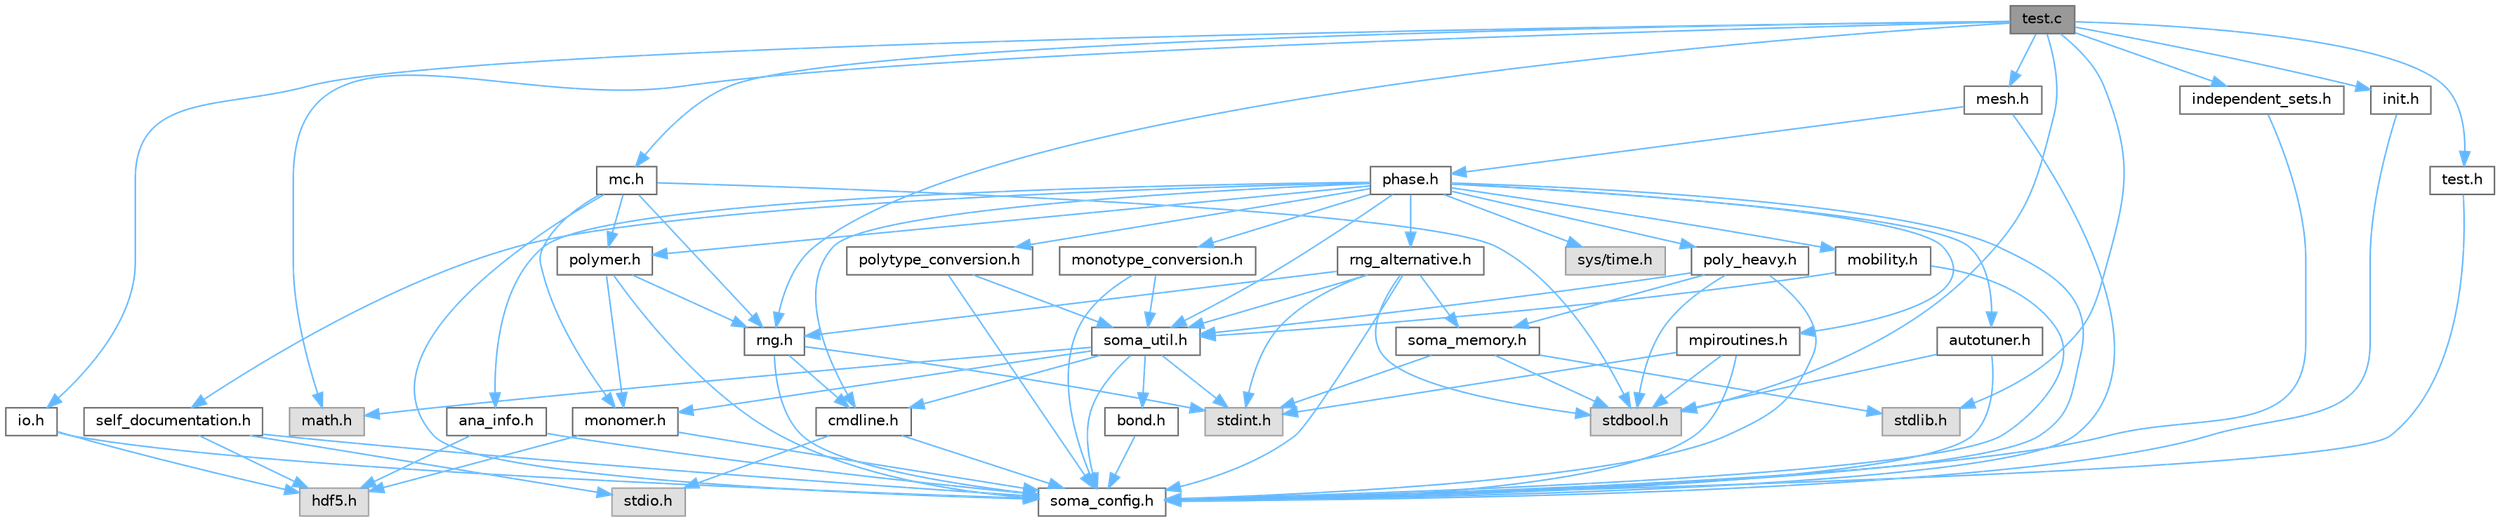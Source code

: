 digraph "test.c"
{
 // LATEX_PDF_SIZE
  bgcolor="transparent";
  edge [fontname=Helvetica,fontsize=10,labelfontname=Helvetica,labelfontsize=10];
  node [fontname=Helvetica,fontsize=10,shape=box,height=0.2,width=0.4];
  Node1 [label="test.c",height=0.2,width=0.4,color="gray40", fillcolor="grey60", style="filled", fontcolor="black",tooltip="Implementation of test.h."];
  Node1 -> Node2 [color="steelblue1",style="solid"];
  Node2 [label="test.h",height=0.2,width=0.4,color="grey40", fillcolor="white", style="filled",URL="$test_8h.html",tooltip="Source for various function to check the consistency of the simulation."];
  Node2 -> Node3 [color="steelblue1",style="solid"];
  Node3 [label="soma_config.h",height=0.2,width=0.4,color="grey40", fillcolor="white", style="filled",URL="$soma__config_8h.html",tooltip="configuration variables for SOMA File is configured by CMAKE."];
  Node1 -> Node4 [color="steelblue1",style="solid"];
  Node4 [label="stdlib.h",height=0.2,width=0.4,color="grey60", fillcolor="#E0E0E0", style="filled",tooltip=" "];
  Node1 -> Node5 [color="steelblue1",style="solid"];
  Node5 [label="stdbool.h",height=0.2,width=0.4,color="grey60", fillcolor="#E0E0E0", style="filled",tooltip=" "];
  Node1 -> Node6 [color="steelblue1",style="solid"];
  Node6 [label="math.h",height=0.2,width=0.4,color="grey60", fillcolor="#E0E0E0", style="filled",tooltip=" "];
  Node1 -> Node7 [color="steelblue1",style="solid"];
  Node7 [label="rng.h",height=0.2,width=0.4,color="grey40", fillcolor="white", style="filled",URL="$rng_8h.html",tooltip="Definition of pseudo random number generation wrappers for soma."];
  Node7 -> Node3 [color="steelblue1",style="solid"];
  Node7 -> Node8 [color="steelblue1",style="solid"];
  Node8 [label="stdint.h",height=0.2,width=0.4,color="grey60", fillcolor="#E0E0E0", style="filled",tooltip=" "];
  Node7 -> Node9 [color="steelblue1",style="solid"];
  Node9 [label="cmdline.h",height=0.2,width=0.4,color="grey40", fillcolor="white", style="filled",URL="$cmdline_8h.html",tooltip="The header file for the command line option parser generated by GNU Gengetopt version 2...."];
  Node9 -> Node3 [color="steelblue1",style="solid"];
  Node9 -> Node10 [color="steelblue1",style="solid"];
  Node10 [label="stdio.h",height=0.2,width=0.4,color="grey60", fillcolor="#E0E0E0", style="filled",tooltip=" "];
  Node1 -> Node11 [color="steelblue1",style="solid"];
  Node11 [label="io.h",height=0.2,width=0.4,color="grey40", fillcolor="white", style="filled",URL="$io_8h.html",tooltip="Header file for all functions, that handle with input and ouput operations of SOMA."];
  Node11 -> Node3 [color="steelblue1",style="solid"];
  Node11 -> Node12 [color="steelblue1",style="solid"];
  Node12 [label="hdf5.h",height=0.2,width=0.4,color="grey60", fillcolor="#E0E0E0", style="filled",tooltip=" "];
  Node1 -> Node13 [color="steelblue1",style="solid"];
  Node13 [label="init.h",height=0.2,width=0.4,color="grey40", fillcolor="white", style="filled",URL="$init_8h.html",tooltip="Header file functions required for initialization processes."];
  Node13 -> Node3 [color="steelblue1",style="solid"];
  Node1 -> Node14 [color="steelblue1",style="solid"];
  Node14 [label="mesh.h",height=0.2,width=0.4,color="grey40", fillcolor="white", style="filled",URL="$mesh_8h.html",tooltip="Functions related to the mesh of the density fields."];
  Node14 -> Node3 [color="steelblue1",style="solid"];
  Node14 -> Node15 [color="steelblue1",style="solid"];
  Node15 [label="phase.h",height=0.2,width=0.4,color="grey40", fillcolor="white", style="filled",URL="$phase_8h.html",tooltip="All relevant aspects for the struct Phase."];
  Node15 -> Node3 [color="steelblue1",style="solid"];
  Node15 -> Node16 [color="steelblue1",style="solid"];
  Node16 [label="mpiroutines.h",height=0.2,width=0.4,color="grey40", fillcolor="white", style="filled",URL="$mpiroutines_8h.html",tooltip="Header file for functions that require MPI calls for SOMA."];
  Node16 -> Node3 [color="steelblue1",style="solid"];
  Node16 -> Node8 [color="steelblue1",style="solid"];
  Node16 -> Node5 [color="steelblue1",style="solid"];
  Node15 -> Node17 [color="steelblue1",style="solid"];
  Node17 [label="ana_info.h",height=0.2,width=0.4,color="grey40", fillcolor="white", style="filled",URL="$ana__info_8h.html",tooltip="Info needed for output routines."];
  Node17 -> Node3 [color="steelblue1",style="solid"];
  Node17 -> Node12 [color="steelblue1",style="solid"];
  Node15 -> Node9 [color="steelblue1",style="solid"];
  Node15 -> Node18 [color="steelblue1",style="solid"];
  Node18 [label="soma_util.h",height=0.2,width=0.4,color="grey40", fillcolor="white", style="filled",URL="$soma__util_8h.html",tooltip="File collecting several helper functions."];
  Node18 -> Node3 [color="steelblue1",style="solid"];
  Node18 -> Node8 [color="steelblue1",style="solid"];
  Node18 -> Node9 [color="steelblue1",style="solid"];
  Node18 -> Node6 [color="steelblue1",style="solid"];
  Node18 -> Node19 [color="steelblue1",style="solid"];
  Node19 [label="bond.h",height=0.2,width=0.4,color="grey40", fillcolor="white", style="filled",URL="$bond_8h.html",tooltip="Definition of Bond related code pieces."];
  Node19 -> Node3 [color="steelblue1",style="solid"];
  Node18 -> Node20 [color="steelblue1",style="solid"];
  Node20 [label="monomer.h",height=0.2,width=0.4,color="grey40", fillcolor="white", style="filled",URL="$monomer_8h.html",tooltip="Collection of code for Monomer struct."];
  Node20 -> Node3 [color="steelblue1",style="solid"];
  Node20 -> Node12 [color="steelblue1",style="solid"];
  Node15 -> Node21 [color="steelblue1",style="solid"];
  Node21 [label="autotuner.h",height=0.2,width=0.4,color="grey40", fillcolor="white", style="filled",URL="$autotuner_8h.html",tooltip="Autotuner related structures and functions."];
  Node21 -> Node3 [color="steelblue1",style="solid"];
  Node21 -> Node5 [color="steelblue1",style="solid"];
  Node15 -> Node22 [color="steelblue1",style="solid"];
  Node22 [label="polymer.h",height=0.2,width=0.4,color="grey40", fillcolor="white", style="filled",URL="$polymer_8h.html",tooltip="Code related to the Polymer structures."];
  Node22 -> Node3 [color="steelblue1",style="solid"];
  Node22 -> Node7 [color="steelblue1",style="solid"];
  Node22 -> Node20 [color="steelblue1",style="solid"];
  Node15 -> Node23 [color="steelblue1",style="solid"];
  Node23 [label="polytype_conversion.h",height=0.2,width=0.4,color="grey40", fillcolor="white", style="filled",URL="$polytype__conversion_8h_source.html",tooltip=" "];
  Node23 -> Node3 [color="steelblue1",style="solid"];
  Node23 -> Node18 [color="steelblue1",style="solid"];
  Node15 -> Node24 [color="steelblue1",style="solid"];
  Node24 [label="monotype_conversion.h",height=0.2,width=0.4,color="grey40", fillcolor="white", style="filled",URL="$monotype__conversion_8h_source.html",tooltip=" "];
  Node24 -> Node3 [color="steelblue1",style="solid"];
  Node24 -> Node18 [color="steelblue1",style="solid"];
  Node15 -> Node25 [color="steelblue1",style="solid"];
  Node25 [label="mobility.h",height=0.2,width=0.4,color="grey40", fillcolor="white", style="filled",URL="$mobility_8h.html",tooltip="Function declaration and struct to modify the particle mobility based on the density composition."];
  Node25 -> Node3 [color="steelblue1",style="solid"];
  Node25 -> Node18 [color="steelblue1",style="solid"];
  Node15 -> Node26 [color="steelblue1",style="solid"];
  Node26 [label="self_documentation.h",height=0.2,width=0.4,color="grey40", fillcolor="white", style="filled",URL="$self__documentation_8h.html",tooltip="Define structs and function to enable user friendly documentation of the history and self of simulati..."];
  Node26 -> Node3 [color="steelblue1",style="solid"];
  Node26 -> Node10 [color="steelblue1",style="solid"];
  Node26 -> Node12 [color="steelblue1",style="solid"];
  Node15 -> Node27 [color="steelblue1",style="solid"];
  Node27 [label="poly_heavy.h",height=0.2,width=0.4,color="grey40", fillcolor="white", style="filled",URL="$poly__heavy_8h_source.html",tooltip=" "];
  Node27 -> Node5 [color="steelblue1",style="solid"];
  Node27 -> Node3 [color="steelblue1",style="solid"];
  Node27 -> Node18 [color="steelblue1",style="solid"];
  Node27 -> Node28 [color="steelblue1",style="solid"];
  Node28 [label="soma_memory.h",height=0.2,width=0.4,color="grey40", fillcolor="white", style="filled",URL="$soma__memory_8h_source.html",tooltip=" "];
  Node28 -> Node5 [color="steelblue1",style="solid"];
  Node28 -> Node8 [color="steelblue1",style="solid"];
  Node28 -> Node4 [color="steelblue1",style="solid"];
  Node15 -> Node29 [color="steelblue1",style="solid"];
  Node29 [label="rng_alternative.h",height=0.2,width=0.4,color="grey40", fillcolor="white", style="filled",URL="$rng__alternative_8h.html",tooltip="Definition of alternative pseudo random numbers generators for SOMA. PCG32 is the default RNG generat..."];
  Node29 -> Node8 [color="steelblue1",style="solid"];
  Node29 -> Node5 [color="steelblue1",style="solid"];
  Node29 -> Node3 [color="steelblue1",style="solid"];
  Node29 -> Node18 [color="steelblue1",style="solid"];
  Node29 -> Node7 [color="steelblue1",style="solid"];
  Node29 -> Node28 [color="steelblue1",style="solid"];
  Node15 -> Node30 [color="steelblue1",style="solid"];
  Node30 [label="sys/time.h",height=0.2,width=0.4,color="grey60", fillcolor="#E0E0E0", style="filled",tooltip=" "];
  Node1 -> Node31 [color="steelblue1",style="solid"];
  Node31 [label="mc.h",height=0.2,width=0.4,color="grey40", fillcolor="white", style="filled",URL="$mc_8h.html",tooltip="Functions required for any Monte-Carlo move of the system."];
  Node31 -> Node5 [color="steelblue1",style="solid"];
  Node31 -> Node3 [color="steelblue1",style="solid"];
  Node31 -> Node7 [color="steelblue1",style="solid"];
  Node31 -> Node20 [color="steelblue1",style="solid"];
  Node31 -> Node22 [color="steelblue1",style="solid"];
  Node1 -> Node32 [color="steelblue1",style="solid"];
  Node32 [label="independent_sets.h",height=0.2,width=0.4,color="grey40", fillcolor="white", style="filled",URL="$independent__sets_8h.html",tooltip=" "];
  Node32 -> Node3 [color="steelblue1",style="solid"];
}
